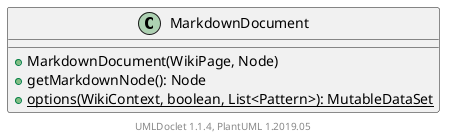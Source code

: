 @startuml

    class MarkdownDocument [[MarkdownDocument.html]] {
        +MarkdownDocument(WikiPage, Node)
        +getMarkdownNode(): Node
        {static} +options(WikiContext, boolean, List<Pattern>): MutableDataSet
    }


    center footer UMLDoclet 1.1.4, PlantUML 1.2019.05
@enduml
